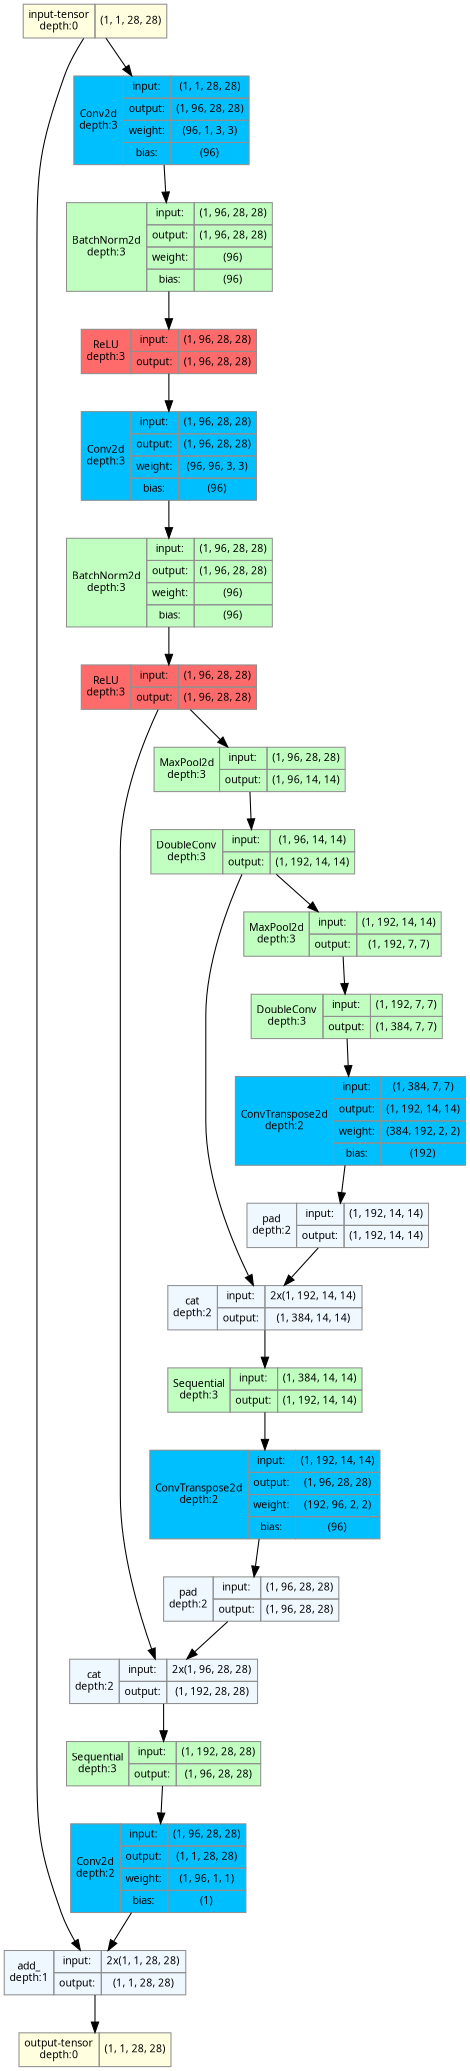 strict digraph UNet2 {
	graph [ordering=in rankdir=TB size="13.799999999999999,13.799999999999999"]
	node [align=left color="#909090" fillcolor="#ffffff90" fontname="Linux libertine" fontsize=10 height=0.2 margin=0 ranksep=0.1 shape=plaintext style=filled]
	edge [fontsize=10]
	0 [label=<
                    <TABLE BORDER="0" CELLBORDER="1"
                    CELLSPACING="0" CELLPADDING="4">
                        <TR><TD BGCOLOR="lightyellow">input-tensor<BR/>depth:0</TD><TD>(1, 1, 28, 28)</TD></TR>
                    </TABLE>> fillcolor=lightyellow]
	1 [label=<
                    <TABLE BORDER="0" CELLBORDER="1"
                    CELLSPACING="0" CELLPADDING="4">
                    <TR>
                        <TD ROWSPAN="236"
                        BGCOLOR="deepskyblue1">Conv2d<BR/>depth:3</TD>
                        <TD>input:</TD>
                        <TD>(1, 1, 28, 28)</TD>
                    </TR>
                    <TR>
                        <TD>output:</TD>
                        <TD>(1, 96, 28, 28)</TD>
                    </TR>
                                    <TR>
                    <TD>weight:</TD>
                    <TD>(96, 1, 3, 3)</TD>
                </TR>
                <TR>
                    <TD>bias:</TD>
                    <TD>(96)</TD>
                </TR>
                    </TABLE>> fillcolor=deepskyblue1]
	2 [label=<
                    <TABLE BORDER="0" CELLBORDER="1"
                    CELLSPACING="0" CELLPADDING="4">
                    <TR>
                        <TD ROWSPAN="227"
                        BGCOLOR="darkseagreen1">BatchNorm2d<BR/>depth:3</TD>
                        <TD>input:</TD>
                        <TD>(1, 96, 28, 28)</TD>
                    </TR>
                    <TR>
                        <TD>output:</TD>
                        <TD>(1, 96, 28, 28)</TD>
                    </TR>
                                    <TR>
                    <TD>weight:</TD>
                    <TD>(96)</TD>
                </TR>
                <TR>
                    <TD>bias:</TD>
                    <TD>(96)</TD>
                </TR>
                    </TABLE>> fillcolor=darkseagreen1]
	3 [label=<
                    <TABLE BORDER="0" CELLBORDER="1"
                    CELLSPACING="0" CELLPADDING="4">
                    <TR>
                        <TD ROWSPAN="2"
                        BGCOLOR="indianred1">ReLU<BR/>depth:3</TD>
                        <TD>input:</TD>
                        <TD>(1, 96, 28, 28)</TD>
                    </TR>
                    <TR>
                        <TD>output:</TD>
                        <TD>(1, 96, 28, 28)</TD>
                    </TR>
                    
                    </TABLE>> fillcolor=indianred1]
	4 [label=<
                    <TABLE BORDER="0" CELLBORDER="1"
                    CELLSPACING="0" CELLPADDING="4">
                    <TR>
                        <TD ROWSPAN="237"
                        BGCOLOR="deepskyblue1">Conv2d<BR/>depth:3</TD>
                        <TD>input:</TD>
                        <TD>(1, 96, 28, 28)</TD>
                    </TR>
                    <TR>
                        <TD>output:</TD>
                        <TD>(1, 96, 28, 28)</TD>
                    </TR>
                                    <TR>
                    <TD>weight:</TD>
                    <TD>(96, 96, 3, 3)</TD>
                </TR>
                <TR>
                    <TD>bias:</TD>
                    <TD>(96)</TD>
                </TR>
                    </TABLE>> fillcolor=deepskyblue1]
	5 [label=<
                    <TABLE BORDER="0" CELLBORDER="1"
                    CELLSPACING="0" CELLPADDING="4">
                    <TR>
                        <TD ROWSPAN="227"
                        BGCOLOR="darkseagreen1">BatchNorm2d<BR/>depth:3</TD>
                        <TD>input:</TD>
                        <TD>(1, 96, 28, 28)</TD>
                    </TR>
                    <TR>
                        <TD>output:</TD>
                        <TD>(1, 96, 28, 28)</TD>
                    </TR>
                                    <TR>
                    <TD>weight:</TD>
                    <TD>(96)</TD>
                </TR>
                <TR>
                    <TD>bias:</TD>
                    <TD>(96)</TD>
                </TR>
                    </TABLE>> fillcolor=darkseagreen1]
	6 [label=<
                    <TABLE BORDER="0" CELLBORDER="1"
                    CELLSPACING="0" CELLPADDING="4">
                    <TR>
                        <TD ROWSPAN="2"
                        BGCOLOR="indianred1">ReLU<BR/>depth:3</TD>
                        <TD>input:</TD>
                        <TD>(1, 96, 28, 28)</TD>
                    </TR>
                    <TR>
                        <TD>output:</TD>
                        <TD>(1, 96, 28, 28)</TD>
                    </TR>
                    
                    </TABLE>> fillcolor=indianred1]
	7 [label=<
                    <TABLE BORDER="0" CELLBORDER="1"
                    CELLSPACING="0" CELLPADDING="4">
                    <TR>
                        <TD ROWSPAN="2"
                        BGCOLOR="darkseagreen1">MaxPool2d<BR/>depth:3</TD>
                        <TD>input:</TD>
                        <TD>(1, 96, 28, 28)</TD>
                    </TR>
                    <TR>
                        <TD>output:</TD>
                        <TD>(1, 96, 14, 14)</TD>
                    </TR>
                    
                    </TABLE>> fillcolor=darkseagreen1]
	8 [label=<
                    <TABLE BORDER="0" CELLBORDER="1"
                    CELLSPACING="0" CELLPADDING="4">
                    <TR>
                        <TD ROWSPAN="2"
                        BGCOLOR="darkseagreen1">DoubleConv<BR/>depth:3</TD>
                        <TD>input:</TD>
                        <TD>(1, 96, 14, 14)</TD>
                    </TR>
                    <TR>
                        <TD>output:</TD>
                        <TD>(1, 192, 14, 14)</TD>
                    </TR>
                    
                    </TABLE>> fillcolor=darkseagreen1]
	9 [label=<
                    <TABLE BORDER="0" CELLBORDER="1"
                    CELLSPACING="0" CELLPADDING="4">
                    <TR>
                        <TD ROWSPAN="2"
                        BGCOLOR="darkseagreen1">MaxPool2d<BR/>depth:3</TD>
                        <TD>input:</TD>
                        <TD>(1, 192, 14, 14)</TD>
                    </TR>
                    <TR>
                        <TD>output:</TD>
                        <TD>(1, 192, 7, 7)</TD>
                    </TR>
                    
                    </TABLE>> fillcolor=darkseagreen1]
	10 [label=<
                    <TABLE BORDER="0" CELLBORDER="1"
                    CELLSPACING="0" CELLPADDING="4">
                    <TR>
                        <TD ROWSPAN="2"
                        BGCOLOR="darkseagreen1">DoubleConv<BR/>depth:3</TD>
                        <TD>input:</TD>
                        <TD>(1, 192, 7, 7)</TD>
                    </TR>
                    <TR>
                        <TD>output:</TD>
                        <TD>(1, 384, 7, 7)</TD>
                    </TR>
                    
                    </TABLE>> fillcolor=darkseagreen1]
	11 [label=<
                    <TABLE BORDER="0" CELLBORDER="1"
                    CELLSPACING="0" CELLPADDING="4">
                    <TR>
                        <TD ROWSPAN="240"
                        BGCOLOR="deepskyblue1">ConvTranspose2d<BR/>depth:2</TD>
                        <TD>input:</TD>
                        <TD>(1, 384, 7, 7)</TD>
                    </TR>
                    <TR>
                        <TD>output:</TD>
                        <TD>(1, 192, 14, 14)</TD>
                    </TR>
                                    <TR>
                    <TD>weight:</TD>
                    <TD>(384, 192, 2, 2)</TD>
                </TR>
                <TR>
                    <TD>bias:</TD>
                    <TD>(192)</TD>
                </TR>
                    </TABLE>> fillcolor=deepskyblue1]
	12 [label=<
                    <TABLE BORDER="0" CELLBORDER="1"
                    CELLSPACING="0" CELLPADDING="4">
                    <TR>
                        <TD ROWSPAN="2"
                        BGCOLOR="aliceblue">pad<BR/>depth:2</TD>
                        <TD>input:</TD>
                        <TD>(1, 192, 14, 14)</TD>
                    </TR>
                    <TR>
                        <TD>output:</TD>
                        <TD>(1, 192, 14, 14)</TD>
                    </TR>
                    
                    </TABLE>> fillcolor=aliceblue]
	13 [label=<
                    <TABLE BORDER="0" CELLBORDER="1"
                    CELLSPACING="0" CELLPADDING="4">
                    <TR>
                        <TD ROWSPAN="2"
                        BGCOLOR="aliceblue">cat<BR/>depth:2</TD>
                        <TD>input:</TD>
                        <TD>2x(1, 192, 14, 14)</TD>
                    </TR>
                    <TR>
                        <TD>output:</TD>
                        <TD>(1, 384, 14, 14)</TD>
                    </TR>
                    
                    </TABLE>> fillcolor=aliceblue]
	14 [label=<
                    <TABLE BORDER="0" CELLBORDER="1"
                    CELLSPACING="0" CELLPADDING="4">
                    <TR>
                        <TD ROWSPAN="2"
                        BGCOLOR="darkseagreen1">Sequential<BR/>depth:3</TD>
                        <TD>input:</TD>
                        <TD>(1, 384, 14, 14)</TD>
                    </TR>
                    <TR>
                        <TD>output:</TD>
                        <TD>(1, 192, 14, 14)</TD>
                    </TR>
                    
                    </TABLE>> fillcolor=darkseagreen1]
	15 [label=<
                    <TABLE BORDER="0" CELLBORDER="1"
                    CELLSPACING="0" CELLPADDING="4">
                    <TR>
                        <TD ROWSPAN="238"
                        BGCOLOR="deepskyblue1">ConvTranspose2d<BR/>depth:2</TD>
                        <TD>input:</TD>
                        <TD>(1, 192, 14, 14)</TD>
                    </TR>
                    <TR>
                        <TD>output:</TD>
                        <TD>(1, 96, 28, 28)</TD>
                    </TR>
                                    <TR>
                    <TD>weight:</TD>
                    <TD>(192, 96, 2, 2)</TD>
                </TR>
                <TR>
                    <TD>bias:</TD>
                    <TD>(96)</TD>
                </TR>
                    </TABLE>> fillcolor=deepskyblue1]
	16 [label=<
                    <TABLE BORDER="0" CELLBORDER="1"
                    CELLSPACING="0" CELLPADDING="4">
                    <TR>
                        <TD ROWSPAN="2"
                        BGCOLOR="aliceblue">pad<BR/>depth:2</TD>
                        <TD>input:</TD>
                        <TD>(1, 96, 28, 28)</TD>
                    </TR>
                    <TR>
                        <TD>output:</TD>
                        <TD>(1, 96, 28, 28)</TD>
                    </TR>
                    
                    </TABLE>> fillcolor=aliceblue]
	17 [label=<
                    <TABLE BORDER="0" CELLBORDER="1"
                    CELLSPACING="0" CELLPADDING="4">
                    <TR>
                        <TD ROWSPAN="2"
                        BGCOLOR="aliceblue">cat<BR/>depth:2</TD>
                        <TD>input:</TD>
                        <TD>2x(1, 96, 28, 28)</TD>
                    </TR>
                    <TR>
                        <TD>output:</TD>
                        <TD>(1, 192, 28, 28)</TD>
                    </TR>
                    
                    </TABLE>> fillcolor=aliceblue]
	18 [label=<
                    <TABLE BORDER="0" CELLBORDER="1"
                    CELLSPACING="0" CELLPADDING="4">
                    <TR>
                        <TD ROWSPAN="2"
                        BGCOLOR="darkseagreen1">Sequential<BR/>depth:3</TD>
                        <TD>input:</TD>
                        <TD>(1, 192, 28, 28)</TD>
                    </TR>
                    <TR>
                        <TD>output:</TD>
                        <TD>(1, 96, 28, 28)</TD>
                    </TR>
                    
                    </TABLE>> fillcolor=darkseagreen1]
	19 [label=<
                    <TABLE BORDER="0" CELLBORDER="1"
                    CELLSPACING="0" CELLPADDING="4">
                    <TR>
                        <TD ROWSPAN="235"
                        BGCOLOR="deepskyblue1">Conv2d<BR/>depth:2</TD>
                        <TD>input:</TD>
                        <TD>(1, 96, 28, 28)</TD>
                    </TR>
                    <TR>
                        <TD>output:</TD>
                        <TD>(1, 1, 28, 28)</TD>
                    </TR>
                                    <TR>
                    <TD>weight:</TD>
                    <TD>(1, 96, 1, 1)</TD>
                </TR>
                <TR>
                    <TD>bias:</TD>
                    <TD>(1)</TD>
                </TR>
                    </TABLE>> fillcolor=deepskyblue1]
	20 [label=<
                    <TABLE BORDER="0" CELLBORDER="1"
                    CELLSPACING="0" CELLPADDING="4">
                    <TR>
                        <TD ROWSPAN="2"
                        BGCOLOR="aliceblue">add_<BR/>depth:1</TD>
                        <TD>input:</TD>
                        <TD>2x(1, 1, 28, 28)</TD>
                    </TR>
                    <TR>
                        <TD>output:</TD>
                        <TD>(1, 1, 28, 28)</TD>
                    </TR>
                    
                    </TABLE>> fillcolor=aliceblue]
	21 [label=<
                    <TABLE BORDER="0" CELLBORDER="1"
                    CELLSPACING="0" CELLPADDING="4">
                        <TR><TD BGCOLOR="lightyellow">output-tensor<BR/>depth:0</TD><TD>(1, 1, 28, 28)</TD></TR>
                    </TABLE>> fillcolor=lightyellow]
	0 -> 20
	0 -> 1
	1 -> 2
	2 -> 3
	3 -> 4
	4 -> 5
	5 -> 6
	6 -> 7
	7 -> 8
	8 -> 9
	9 -> 10
	10 -> 11
	8 -> 13
	11 -> 12
	12 -> 13
	13 -> 14
	14 -> 15
	6 -> 17
	15 -> 16
	16 -> 17
	17 -> 18
	18 -> 19
	19 -> 20
	20 -> 21
}

